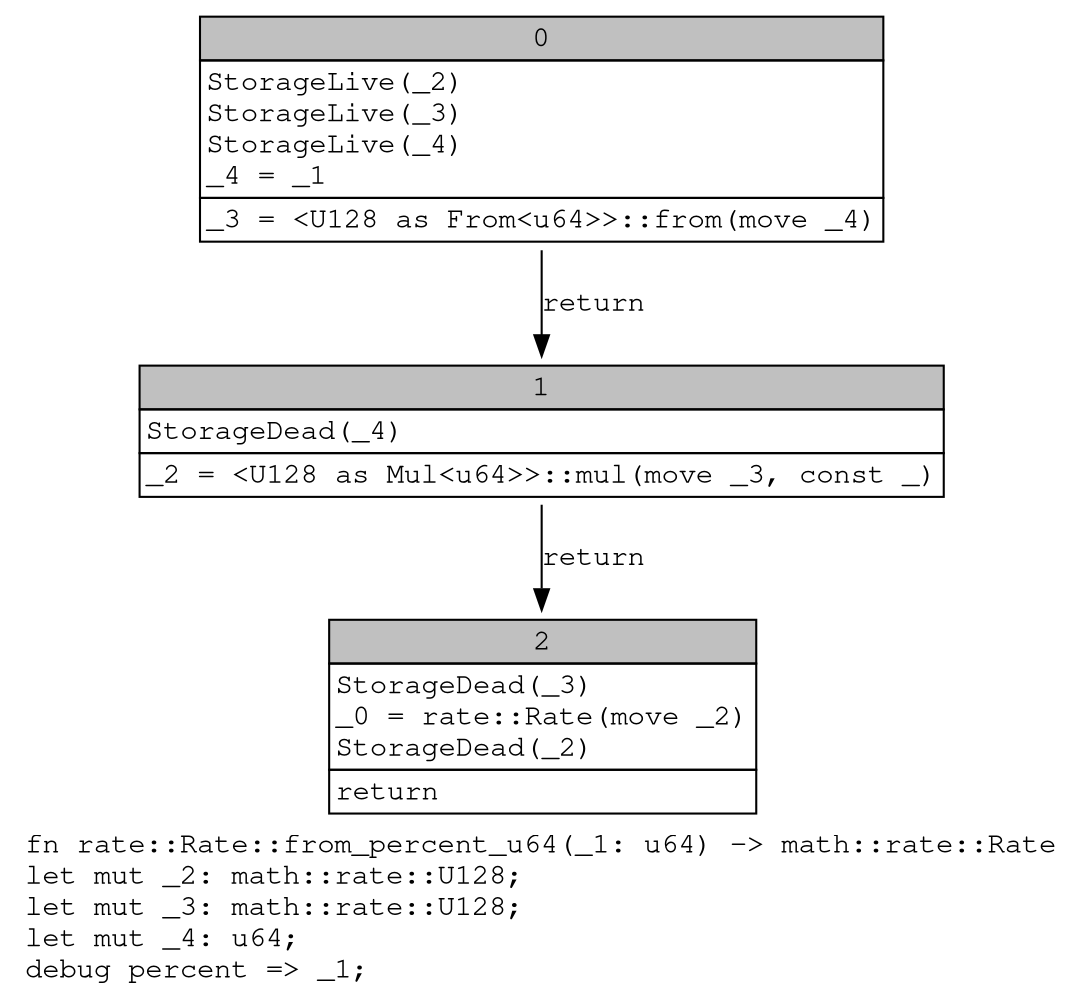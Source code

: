 digraph Mir_0_183 {
    graph [fontname="Courier, monospace"];
    node [fontname="Courier, monospace"];
    edge [fontname="Courier, monospace"];
    label=<fn rate::Rate::from_percent_u64(_1: u64) -&gt; math::rate::Rate<br align="left"/>let mut _2: math::rate::U128;<br align="left"/>let mut _3: math::rate::U128;<br align="left"/>let mut _4: u64;<br align="left"/>debug percent =&gt; _1;<br align="left"/>>;
    bb0__0_183 [shape="none", label=<<table border="0" cellborder="1" cellspacing="0"><tr><td bgcolor="gray" align="center" colspan="1">0</td></tr><tr><td align="left" balign="left">StorageLive(_2)<br/>StorageLive(_3)<br/>StorageLive(_4)<br/>_4 = _1<br/></td></tr><tr><td align="left">_3 = &lt;U128 as From&lt;u64&gt;&gt;::from(move _4)</td></tr></table>>];
    bb1__0_183 [shape="none", label=<<table border="0" cellborder="1" cellspacing="0"><tr><td bgcolor="gray" align="center" colspan="1">1</td></tr><tr><td align="left" balign="left">StorageDead(_4)<br/></td></tr><tr><td align="left">_2 = &lt;U128 as Mul&lt;u64&gt;&gt;::mul(move _3, const _)</td></tr></table>>];
    bb2__0_183 [shape="none", label=<<table border="0" cellborder="1" cellspacing="0"><tr><td bgcolor="gray" align="center" colspan="1">2</td></tr><tr><td align="left" balign="left">StorageDead(_3)<br/>_0 = rate::Rate(move _2)<br/>StorageDead(_2)<br/></td></tr><tr><td align="left">return</td></tr></table>>];
    bb0__0_183 -> bb1__0_183 [label="return"];
    bb1__0_183 -> bb2__0_183 [label="return"];
}
